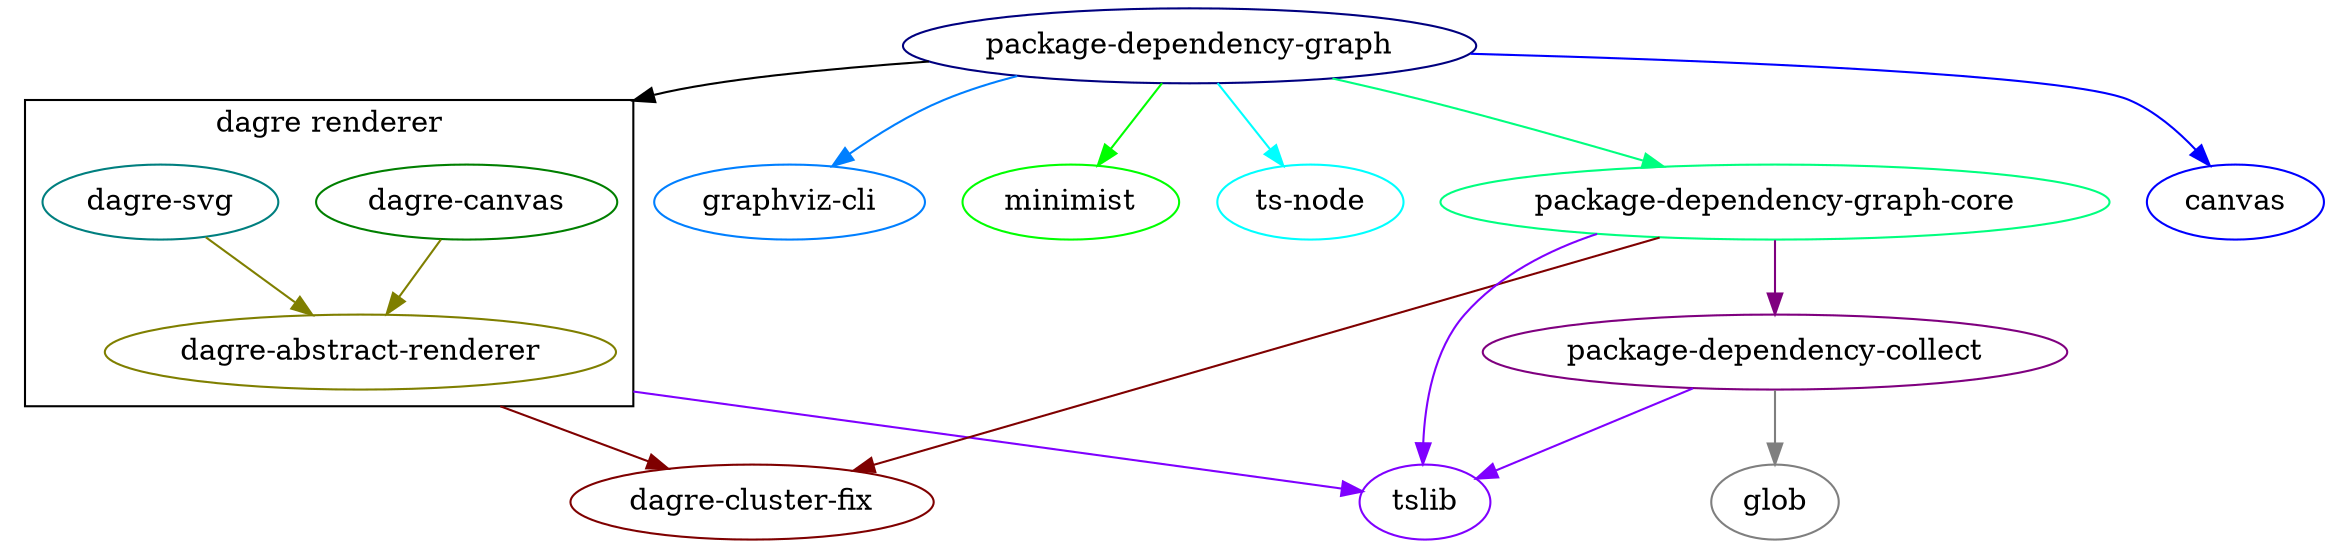 // generated by package-dependency-graph
digraph {
  graph [compound=true];
  subgraph cluster_dagre_renderer {
    dagre_abstract_renderer dagre_canvas dagre_svg;

    label = "dagre renderer";
    color = "#000000";
  }

  package_dependency_graph -> canvas[color = "#0000ff"]
  package_dependency_graph -> dagre_canvas[color = "#000000" lhead=cluster_dagre_renderer]
  package_dependency_graph -> graphviz_cli[color = "#007fff"]
  package_dependency_graph -> minimist[color = "#00ff00"]
  package_dependency_graph -> package_dependency_graph_core[color = "#00ff7f"]
  package_dependency_graph -> ts_node[color = "#00ffff"]
  package_dependency_graph_core -> dagre_cluster_fix[color = "#7f0000"]
  package_dependency_graph_core -> package_dependency_collect[color = "#7f007f"]
  package_dependency_graph_core -> tslib[color = "#7f00ff"]
  dagre_abstract_renderer -> dagre_cluster_fix[color = "#7f0000" ltail=cluster_dagre_renderer]
  dagre_abstract_renderer -> tslib[color = "#7f00ff" ltail=cluster_dagre_renderer]
  dagre_canvas -> dagre_abstract_renderer[color = "#7f7f00"]
  dagre_svg -> dagre_abstract_renderer[color = "#7f7f00"]
  package_dependency_collect -> glob[color = "#7f7f7f"]
  package_dependency_collect -> tslib[color = "#7f00ff"]

  package_dependency_graph[label = "package-dependency-graph", color = "#00007f"]
  canvas[label = "canvas", color = "#0000ff"]
  dagre_canvas[label = "dagre-canvas", color = "#007f00"]
  dagre_svg[label = "dagre-svg", color = "#007f7f"]
  graphviz_cli[label = "graphviz-cli", color = "#007fff"]
  minimist[label = "minimist", color = "#00ff00"]
  package_dependency_graph_core[label = "package-dependency-graph-core", color = "#00ff7f"]
  ts_node[label = "ts-node", color = "#00ffff"]
  dagre_cluster_fix[label = "dagre-cluster-fix", color = "#7f0000"]
  package_dependency_collect[label = "package-dependency-collect", color = "#7f007f"]
  tslib[label = "tslib", color = "#7f00ff"]
  dagre_abstract_renderer[label = "dagre-abstract-renderer", color = "#7f7f00"]
  glob[label = "glob", color = "#7f7f7f"]
}